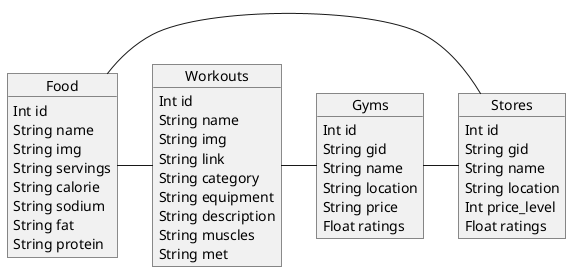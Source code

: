 @startuml
Object Food {
  Int id
  String name
  String img
  String servings
  String calorie
  String sodium
  String fat
  String protein
}

Object Gyms {
  Int id
  String gid
  String name
  String location
  String price
  Float ratings
}

Object Workouts {
  Int id
  String name
  String img
  String link
  String category
  String equipment
  String description
  String muscles
  String met  
}

Object Stores {
  Int id
  String gid
  String name
  String location
  Int price_level
  Float ratings 
}

Food - Workouts
Food - Stores
Workouts - Gyms
Gyms - Stores
@enduml